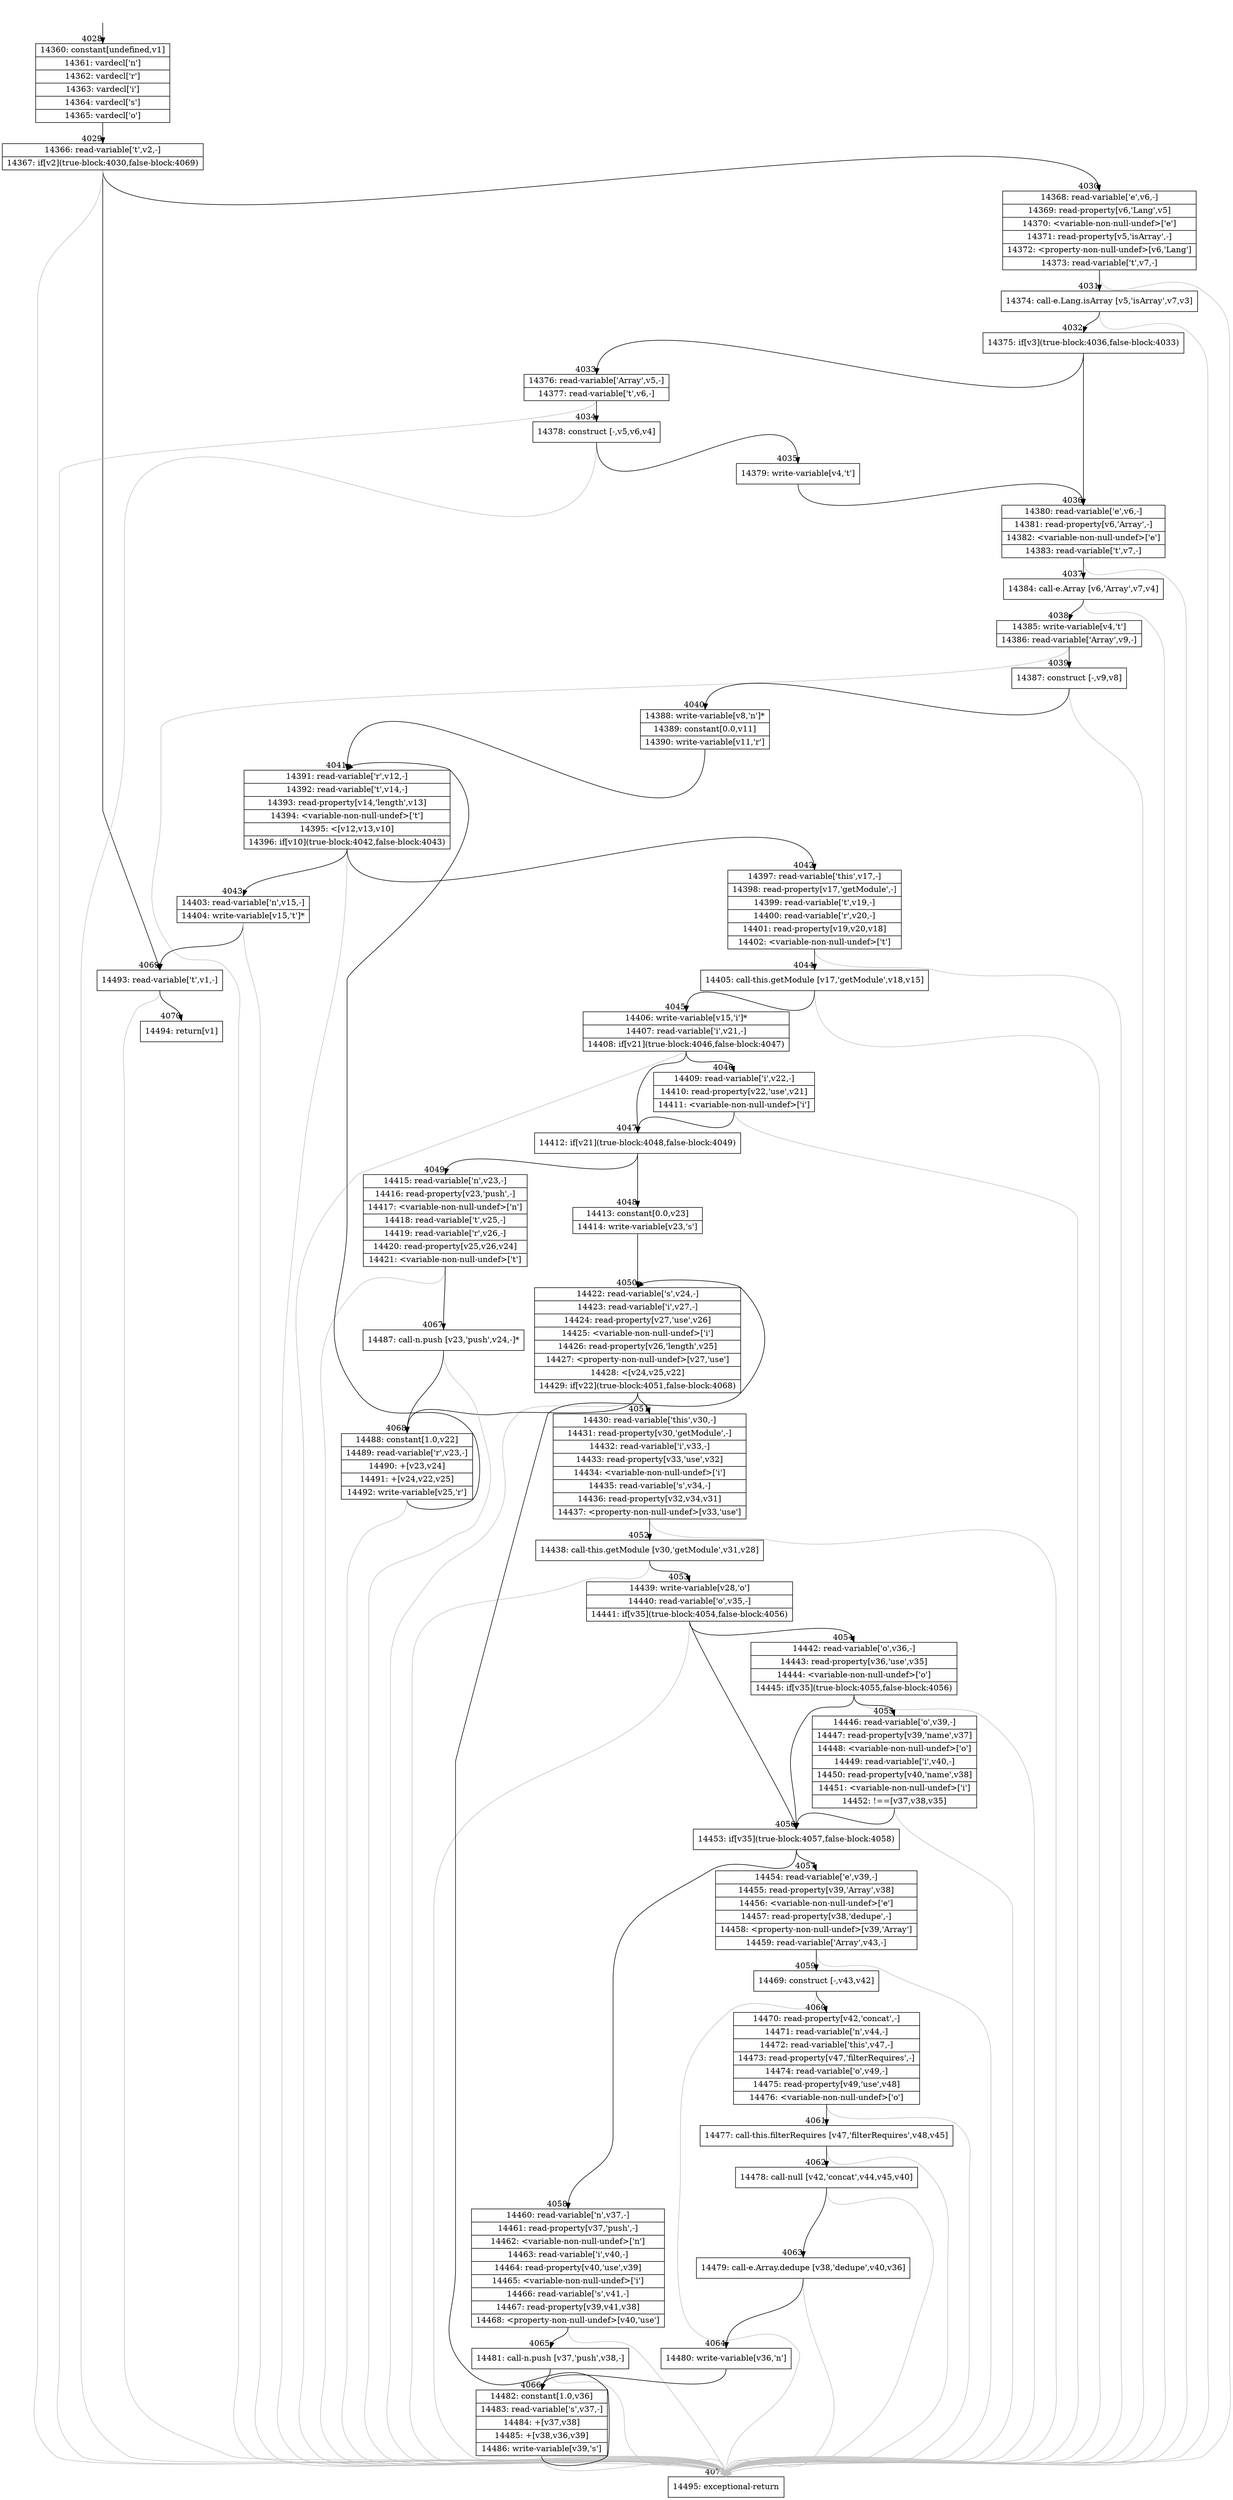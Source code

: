 digraph {
rankdir="TD"
BB_entry196[shape=none,label=""];
BB_entry196 -> BB4028 [tailport=s, headport=n, headlabel="    4028"]
BB4028 [shape=record label="{14360: constant[undefined,v1]|14361: vardecl['n']|14362: vardecl['r']|14363: vardecl['i']|14364: vardecl['s']|14365: vardecl['o']}" ] 
BB4028 -> BB4029 [tailport=s, headport=n, headlabel="      4029"]
BB4029 [shape=record label="{14366: read-variable['t',v2,-]|14367: if[v2](true-block:4030,false-block:4069)}" ] 
BB4029 -> BB4030 [tailport=s, headport=n, headlabel="      4030"]
BB4029 -> BB4069 [tailport=s, headport=n, headlabel="      4069"]
BB4029 -> BB4071 [tailport=s, headport=n, color=gray, headlabel="      4071"]
BB4030 [shape=record label="{14368: read-variable['e',v6,-]|14369: read-property[v6,'Lang',v5]|14370: \<variable-non-null-undef\>['e']|14371: read-property[v5,'isArray',-]|14372: \<property-non-null-undef\>[v6,'Lang']|14373: read-variable['t',v7,-]}" ] 
BB4030 -> BB4031 [tailport=s, headport=n, headlabel="      4031"]
BB4030 -> BB4071 [tailport=s, headport=n, color=gray]
BB4031 [shape=record label="{14374: call-e.Lang.isArray [v5,'isArray',v7,v3]}" ] 
BB4031 -> BB4032 [tailport=s, headport=n, headlabel="      4032"]
BB4031 -> BB4071 [tailport=s, headport=n, color=gray]
BB4032 [shape=record label="{14375: if[v3](true-block:4036,false-block:4033)}" ] 
BB4032 -> BB4036 [tailport=s, headport=n, headlabel="      4036"]
BB4032 -> BB4033 [tailport=s, headport=n, headlabel="      4033"]
BB4033 [shape=record label="{14376: read-variable['Array',v5,-]|14377: read-variable['t',v6,-]}" ] 
BB4033 -> BB4034 [tailport=s, headport=n, headlabel="      4034"]
BB4033 -> BB4071 [tailport=s, headport=n, color=gray]
BB4034 [shape=record label="{14378: construct [-,v5,v6,v4]}" ] 
BB4034 -> BB4035 [tailport=s, headport=n, headlabel="      4035"]
BB4034 -> BB4071 [tailport=s, headport=n, color=gray]
BB4035 [shape=record label="{14379: write-variable[v4,'t']}" ] 
BB4035 -> BB4036 [tailport=s, headport=n]
BB4036 [shape=record label="{14380: read-variable['e',v6,-]|14381: read-property[v6,'Array',-]|14382: \<variable-non-null-undef\>['e']|14383: read-variable['t',v7,-]}" ] 
BB4036 -> BB4037 [tailport=s, headport=n, headlabel="      4037"]
BB4036 -> BB4071 [tailport=s, headport=n, color=gray]
BB4037 [shape=record label="{14384: call-e.Array [v6,'Array',v7,v4]}" ] 
BB4037 -> BB4038 [tailport=s, headport=n, headlabel="      4038"]
BB4037 -> BB4071 [tailport=s, headport=n, color=gray]
BB4038 [shape=record label="{14385: write-variable[v4,'t']|14386: read-variable['Array',v9,-]}" ] 
BB4038 -> BB4039 [tailport=s, headport=n, headlabel="      4039"]
BB4038 -> BB4071 [tailport=s, headport=n, color=gray]
BB4039 [shape=record label="{14387: construct [-,v9,v8]}" ] 
BB4039 -> BB4040 [tailport=s, headport=n, headlabel="      4040"]
BB4039 -> BB4071 [tailport=s, headport=n, color=gray]
BB4040 [shape=record label="{14388: write-variable[v8,'n']*|14389: constant[0.0,v11]|14390: write-variable[v11,'r']}" ] 
BB4040 -> BB4041 [tailport=s, headport=n, headlabel="      4041"]
BB4041 [shape=record label="{14391: read-variable['r',v12,-]|14392: read-variable['t',v14,-]|14393: read-property[v14,'length',v13]|14394: \<variable-non-null-undef\>['t']|14395: \<[v12,v13,v10]|14396: if[v10](true-block:4042,false-block:4043)}" ] 
BB4041 -> BB4042 [tailport=s, headport=n, headlabel="      4042"]
BB4041 -> BB4043 [tailport=s, headport=n, headlabel="      4043"]
BB4041 -> BB4071 [tailport=s, headport=n, color=gray]
BB4042 [shape=record label="{14397: read-variable['this',v17,-]|14398: read-property[v17,'getModule',-]|14399: read-variable['t',v19,-]|14400: read-variable['r',v20,-]|14401: read-property[v19,v20,v18]|14402: \<variable-non-null-undef\>['t']}" ] 
BB4042 -> BB4044 [tailport=s, headport=n, headlabel="      4044"]
BB4042 -> BB4071 [tailport=s, headport=n, color=gray]
BB4043 [shape=record label="{14403: read-variable['n',v15,-]|14404: write-variable[v15,'t']*}" ] 
BB4043 -> BB4069 [tailport=s, headport=n]
BB4043 -> BB4071 [tailport=s, headport=n, color=gray]
BB4044 [shape=record label="{14405: call-this.getModule [v17,'getModule',v18,v15]}" ] 
BB4044 -> BB4045 [tailport=s, headport=n, headlabel="      4045"]
BB4044 -> BB4071 [tailport=s, headport=n, color=gray]
BB4045 [shape=record label="{14406: write-variable[v15,'i']*|14407: read-variable['i',v21,-]|14408: if[v21](true-block:4046,false-block:4047)}" ] 
BB4045 -> BB4047 [tailport=s, headport=n, headlabel="      4047"]
BB4045 -> BB4046 [tailport=s, headport=n, headlabel="      4046"]
BB4045 -> BB4071 [tailport=s, headport=n, color=gray]
BB4046 [shape=record label="{14409: read-variable['i',v22,-]|14410: read-property[v22,'use',v21]|14411: \<variable-non-null-undef\>['i']}" ] 
BB4046 -> BB4047 [tailport=s, headport=n]
BB4046 -> BB4071 [tailport=s, headport=n, color=gray]
BB4047 [shape=record label="{14412: if[v21](true-block:4048,false-block:4049)}" ] 
BB4047 -> BB4048 [tailport=s, headport=n, headlabel="      4048"]
BB4047 -> BB4049 [tailport=s, headport=n, headlabel="      4049"]
BB4048 [shape=record label="{14413: constant[0.0,v23]|14414: write-variable[v23,'s']}" ] 
BB4048 -> BB4050 [tailport=s, headport=n, headlabel="      4050"]
BB4049 [shape=record label="{14415: read-variable['n',v23,-]|14416: read-property[v23,'push',-]|14417: \<variable-non-null-undef\>['n']|14418: read-variable['t',v25,-]|14419: read-variable['r',v26,-]|14420: read-property[v25,v26,v24]|14421: \<variable-non-null-undef\>['t']}" ] 
BB4049 -> BB4067 [tailport=s, headport=n, headlabel="      4067"]
BB4049 -> BB4071 [tailport=s, headport=n, color=gray]
BB4050 [shape=record label="{14422: read-variable['s',v24,-]|14423: read-variable['i',v27,-]|14424: read-property[v27,'use',v26]|14425: \<variable-non-null-undef\>['i']|14426: read-property[v26,'length',v25]|14427: \<property-non-null-undef\>[v27,'use']|14428: \<[v24,v25,v22]|14429: if[v22](true-block:4051,false-block:4068)}" ] 
BB4050 -> BB4051 [tailport=s, headport=n, headlabel="      4051"]
BB4050 -> BB4068 [tailport=s, headport=n, headlabel="      4068"]
BB4050 -> BB4071 [tailport=s, headport=n, color=gray]
BB4051 [shape=record label="{14430: read-variable['this',v30,-]|14431: read-property[v30,'getModule',-]|14432: read-variable['i',v33,-]|14433: read-property[v33,'use',v32]|14434: \<variable-non-null-undef\>['i']|14435: read-variable['s',v34,-]|14436: read-property[v32,v34,v31]|14437: \<property-non-null-undef\>[v33,'use']}" ] 
BB4051 -> BB4052 [tailport=s, headport=n, headlabel="      4052"]
BB4051 -> BB4071 [tailport=s, headport=n, color=gray]
BB4052 [shape=record label="{14438: call-this.getModule [v30,'getModule',v31,v28]}" ] 
BB4052 -> BB4053 [tailport=s, headport=n, headlabel="      4053"]
BB4052 -> BB4071 [tailport=s, headport=n, color=gray]
BB4053 [shape=record label="{14439: write-variable[v28,'o']|14440: read-variable['o',v35,-]|14441: if[v35](true-block:4054,false-block:4056)}" ] 
BB4053 -> BB4056 [tailport=s, headport=n, headlabel="      4056"]
BB4053 -> BB4054 [tailport=s, headport=n, headlabel="      4054"]
BB4053 -> BB4071 [tailport=s, headport=n, color=gray]
BB4054 [shape=record label="{14442: read-variable['o',v36,-]|14443: read-property[v36,'use',v35]|14444: \<variable-non-null-undef\>['o']|14445: if[v35](true-block:4055,false-block:4056)}" ] 
BB4054 -> BB4056 [tailport=s, headport=n]
BB4054 -> BB4055 [tailport=s, headport=n, headlabel="      4055"]
BB4054 -> BB4071 [tailport=s, headport=n, color=gray]
BB4055 [shape=record label="{14446: read-variable['o',v39,-]|14447: read-property[v39,'name',v37]|14448: \<variable-non-null-undef\>['o']|14449: read-variable['i',v40,-]|14450: read-property[v40,'name',v38]|14451: \<variable-non-null-undef\>['i']|14452: !==[v37,v38,v35]}" ] 
BB4055 -> BB4056 [tailport=s, headport=n]
BB4055 -> BB4071 [tailport=s, headport=n, color=gray]
BB4056 [shape=record label="{14453: if[v35](true-block:4057,false-block:4058)}" ] 
BB4056 -> BB4057 [tailport=s, headport=n, headlabel="      4057"]
BB4056 -> BB4058 [tailport=s, headport=n, headlabel="      4058"]
BB4057 [shape=record label="{14454: read-variable['e',v39,-]|14455: read-property[v39,'Array',v38]|14456: \<variable-non-null-undef\>['e']|14457: read-property[v38,'dedupe',-]|14458: \<property-non-null-undef\>[v39,'Array']|14459: read-variable['Array',v43,-]}" ] 
BB4057 -> BB4059 [tailport=s, headport=n, headlabel="      4059"]
BB4057 -> BB4071 [tailport=s, headport=n, color=gray]
BB4058 [shape=record label="{14460: read-variable['n',v37,-]|14461: read-property[v37,'push',-]|14462: \<variable-non-null-undef\>['n']|14463: read-variable['i',v40,-]|14464: read-property[v40,'use',v39]|14465: \<variable-non-null-undef\>['i']|14466: read-variable['s',v41,-]|14467: read-property[v39,v41,v38]|14468: \<property-non-null-undef\>[v40,'use']}" ] 
BB4058 -> BB4065 [tailport=s, headport=n, headlabel="      4065"]
BB4058 -> BB4071 [tailport=s, headport=n, color=gray]
BB4059 [shape=record label="{14469: construct [-,v43,v42]}" ] 
BB4059 -> BB4060 [tailport=s, headport=n, headlabel="      4060"]
BB4059 -> BB4071 [tailport=s, headport=n, color=gray]
BB4060 [shape=record label="{14470: read-property[v42,'concat',-]|14471: read-variable['n',v44,-]|14472: read-variable['this',v47,-]|14473: read-property[v47,'filterRequires',-]|14474: read-variable['o',v49,-]|14475: read-property[v49,'use',v48]|14476: \<variable-non-null-undef\>['o']}" ] 
BB4060 -> BB4061 [tailport=s, headport=n, headlabel="      4061"]
BB4060 -> BB4071 [tailport=s, headport=n, color=gray]
BB4061 [shape=record label="{14477: call-this.filterRequires [v47,'filterRequires',v48,v45]}" ] 
BB4061 -> BB4062 [tailport=s, headport=n, headlabel="      4062"]
BB4061 -> BB4071 [tailport=s, headport=n, color=gray]
BB4062 [shape=record label="{14478: call-null [v42,'concat',v44,v45,v40]}" ] 
BB4062 -> BB4063 [tailport=s, headport=n, headlabel="      4063"]
BB4062 -> BB4071 [tailport=s, headport=n, color=gray]
BB4063 [shape=record label="{14479: call-e.Array.dedupe [v38,'dedupe',v40,v36]}" ] 
BB4063 -> BB4064 [tailport=s, headport=n, headlabel="      4064"]
BB4063 -> BB4071 [tailport=s, headport=n, color=gray]
BB4064 [shape=record label="{14480: write-variable[v36,'n']}" ] 
BB4064 -> BB4066 [tailport=s, headport=n, headlabel="      4066"]
BB4065 [shape=record label="{14481: call-n.push [v37,'push',v38,-]}" ] 
BB4065 -> BB4066 [tailport=s, headport=n]
BB4065 -> BB4071 [tailport=s, headport=n, color=gray]
BB4066 [shape=record label="{14482: constant[1.0,v36]|14483: read-variable['s',v37,-]|14484: +[v37,v38]|14485: +[v38,v36,v39]|14486: write-variable[v39,'s']}" ] 
BB4066 -> BB4050 [tailport=s, headport=n]
BB4066 -> BB4071 [tailport=s, headport=n, color=gray]
BB4067 [shape=record label="{14487: call-n.push [v23,'push',v24,-]*}" ] 
BB4067 -> BB4068 [tailport=s, headport=n]
BB4067 -> BB4071 [tailport=s, headport=n, color=gray]
BB4068 [shape=record label="{14488: constant[1.0,v22]|14489: read-variable['r',v23,-]|14490: +[v23,v24]|14491: +[v24,v22,v25]|14492: write-variable[v25,'r']}" ] 
BB4068 -> BB4041 [tailport=s, headport=n]
BB4068 -> BB4071 [tailport=s, headport=n, color=gray]
BB4069 [shape=record label="{14493: read-variable['t',v1,-]}" ] 
BB4069 -> BB4070 [tailport=s, headport=n, headlabel="      4070"]
BB4069 -> BB4071 [tailport=s, headport=n, color=gray]
BB4070 [shape=record label="{14494: return[v1]}" ] 
BB4071 [shape=record label="{14495: exceptional-return}" ] 
}
